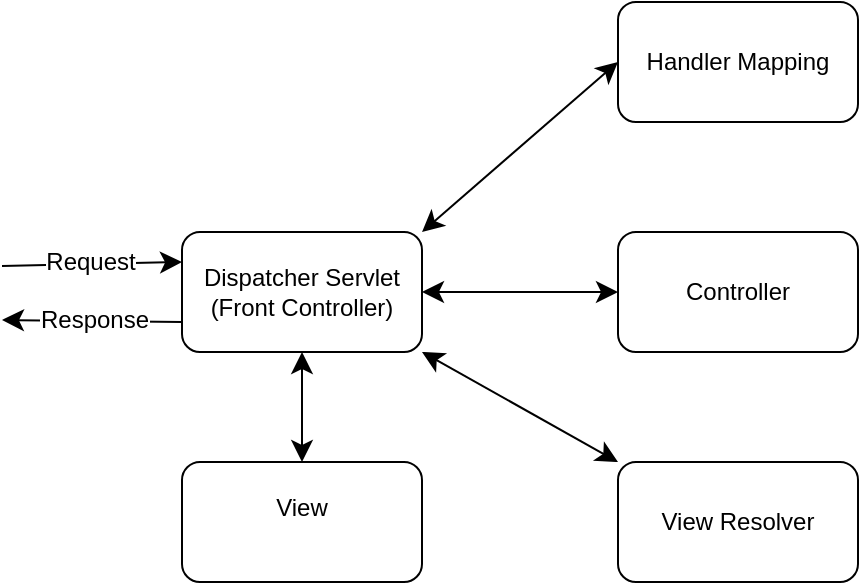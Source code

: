 <mxfile version="24.6.2" type="device">
  <diagram name="Page-1" id="NxyQK6BeSM3wtHCcTLHZ">
    <mxGraphModel dx="286" dy="335" grid="0" gridSize="10" guides="1" tooltips="1" connect="1" arrows="1" fold="1" page="0" pageScale="1" pageWidth="850" pageHeight="1100" math="0" shadow="0">
      <root>
        <mxCell id="0" />
        <mxCell id="1" parent="0" />
        <mxCell id="cjFi7BfiGJlgQJo2mt2R-1" value="Dispatcher Servlet&lt;div&gt;(Front Controller)&lt;/div&gt;" style="rounded=1;whiteSpace=wrap;html=1;" vertex="1" parent="1">
          <mxGeometry x="140" y="170" width="120" height="60" as="geometry" />
        </mxCell>
        <mxCell id="cjFi7BfiGJlgQJo2mt2R-2" value="View&lt;div&gt;&lt;br&gt;&lt;/div&gt;" style="rounded=1;whiteSpace=wrap;html=1;" vertex="1" parent="1">
          <mxGeometry x="140" y="285" width="120" height="60" as="geometry" />
        </mxCell>
        <mxCell id="cjFi7BfiGJlgQJo2mt2R-3" value="" style="endArrow=classic;startArrow=classic;html=1;rounded=0;fontSize=12;startSize=8;endSize=8;curved=1;exitX=0.5;exitY=0;exitDx=0;exitDy=0;entryX=0.5;entryY=1;entryDx=0;entryDy=0;" edge="1" parent="1" source="cjFi7BfiGJlgQJo2mt2R-2" target="cjFi7BfiGJlgQJo2mt2R-1">
          <mxGeometry width="50" height="50" relative="1" as="geometry">
            <mxPoint x="172" y="258" as="sourcePoint" />
            <mxPoint x="222" y="208" as="targetPoint" />
          </mxGeometry>
        </mxCell>
        <mxCell id="cjFi7BfiGJlgQJo2mt2R-4" value="" style="endArrow=classic;html=1;rounded=0;fontSize=12;startSize=8;endSize=8;curved=1;entryX=0;entryY=0.25;entryDx=0;entryDy=0;" edge="1" parent="1" target="cjFi7BfiGJlgQJo2mt2R-1">
          <mxGeometry width="50" height="50" relative="1" as="geometry">
            <mxPoint x="50" y="187" as="sourcePoint" />
            <mxPoint x="100" y="156" as="targetPoint" />
          </mxGeometry>
        </mxCell>
        <mxCell id="cjFi7BfiGJlgQJo2mt2R-5" value="Request" style="edgeLabel;html=1;align=center;verticalAlign=middle;resizable=0;points=[];fontSize=12;" vertex="1" connectable="0" parent="cjFi7BfiGJlgQJo2mt2R-4">
          <mxGeometry x="-0.031" y="1" relative="1" as="geometry">
            <mxPoint as="offset" />
          </mxGeometry>
        </mxCell>
        <mxCell id="cjFi7BfiGJlgQJo2mt2R-6" value="" style="endArrow=classic;html=1;rounded=0;fontSize=12;startSize=8;endSize=8;curved=1;exitX=0;exitY=0.75;exitDx=0;exitDy=0;" edge="1" parent="1" source="cjFi7BfiGJlgQJo2mt2R-1">
          <mxGeometry width="50" height="50" relative="1" as="geometry">
            <mxPoint x="75" y="255" as="sourcePoint" />
            <mxPoint x="50" y="214" as="targetPoint" />
          </mxGeometry>
        </mxCell>
        <mxCell id="cjFi7BfiGJlgQJo2mt2R-7" value="Response" style="edgeLabel;html=1;align=center;verticalAlign=middle;resizable=0;points=[];fontSize=12;" vertex="1" connectable="0" parent="cjFi7BfiGJlgQJo2mt2R-6">
          <mxGeometry x="-0.022" y="-1" relative="1" as="geometry">
            <mxPoint as="offset" />
          </mxGeometry>
        </mxCell>
        <mxCell id="cjFi7BfiGJlgQJo2mt2R-8" value="Controller" style="rounded=1;whiteSpace=wrap;html=1;" vertex="1" parent="1">
          <mxGeometry x="358" y="170" width="120" height="60" as="geometry" />
        </mxCell>
        <mxCell id="cjFi7BfiGJlgQJo2mt2R-9" value="View Resolver" style="rounded=1;whiteSpace=wrap;html=1;" vertex="1" parent="1">
          <mxGeometry x="358" y="285" width="120" height="60" as="geometry" />
        </mxCell>
        <mxCell id="cjFi7BfiGJlgQJo2mt2R-10" value="Handler Mapping" style="rounded=1;whiteSpace=wrap;html=1;" vertex="1" parent="1">
          <mxGeometry x="358" y="55" width="120" height="60" as="geometry" />
        </mxCell>
        <mxCell id="cjFi7BfiGJlgQJo2mt2R-11" value="" style="endArrow=classic;startArrow=classic;html=1;rounded=0;fontSize=12;startSize=8;endSize=8;curved=1;exitX=0;exitY=0;exitDx=0;exitDy=0;entryX=1;entryY=1;entryDx=0;entryDy=0;" edge="1" parent="1" source="cjFi7BfiGJlgQJo2mt2R-9" target="cjFi7BfiGJlgQJo2mt2R-1">
          <mxGeometry width="50" height="50" relative="1" as="geometry">
            <mxPoint x="271" y="248" as="sourcePoint" />
            <mxPoint x="321" y="198" as="targetPoint" />
          </mxGeometry>
        </mxCell>
        <mxCell id="cjFi7BfiGJlgQJo2mt2R-12" value="" style="endArrow=classic;startArrow=classic;html=1;rounded=0;fontSize=12;startSize=8;endSize=8;curved=1;entryX=0;entryY=0.5;entryDx=0;entryDy=0;exitX=1;exitY=0.5;exitDx=0;exitDy=0;" edge="1" parent="1" source="cjFi7BfiGJlgQJo2mt2R-1" target="cjFi7BfiGJlgQJo2mt2R-8">
          <mxGeometry width="50" height="50" relative="1" as="geometry">
            <mxPoint x="271" y="248" as="sourcePoint" />
            <mxPoint x="321" y="198" as="targetPoint" />
          </mxGeometry>
        </mxCell>
        <mxCell id="cjFi7BfiGJlgQJo2mt2R-13" value="" style="endArrow=classic;startArrow=classic;html=1;rounded=0;fontSize=12;startSize=8;endSize=8;curved=1;entryX=0;entryY=0.5;entryDx=0;entryDy=0;exitX=1;exitY=0;exitDx=0;exitDy=0;" edge="1" parent="1" source="cjFi7BfiGJlgQJo2mt2R-1" target="cjFi7BfiGJlgQJo2mt2R-10">
          <mxGeometry width="50" height="50" relative="1" as="geometry">
            <mxPoint x="285" y="200" as="sourcePoint" />
            <mxPoint x="335" y="150" as="targetPoint" />
          </mxGeometry>
        </mxCell>
      </root>
    </mxGraphModel>
  </diagram>
</mxfile>
